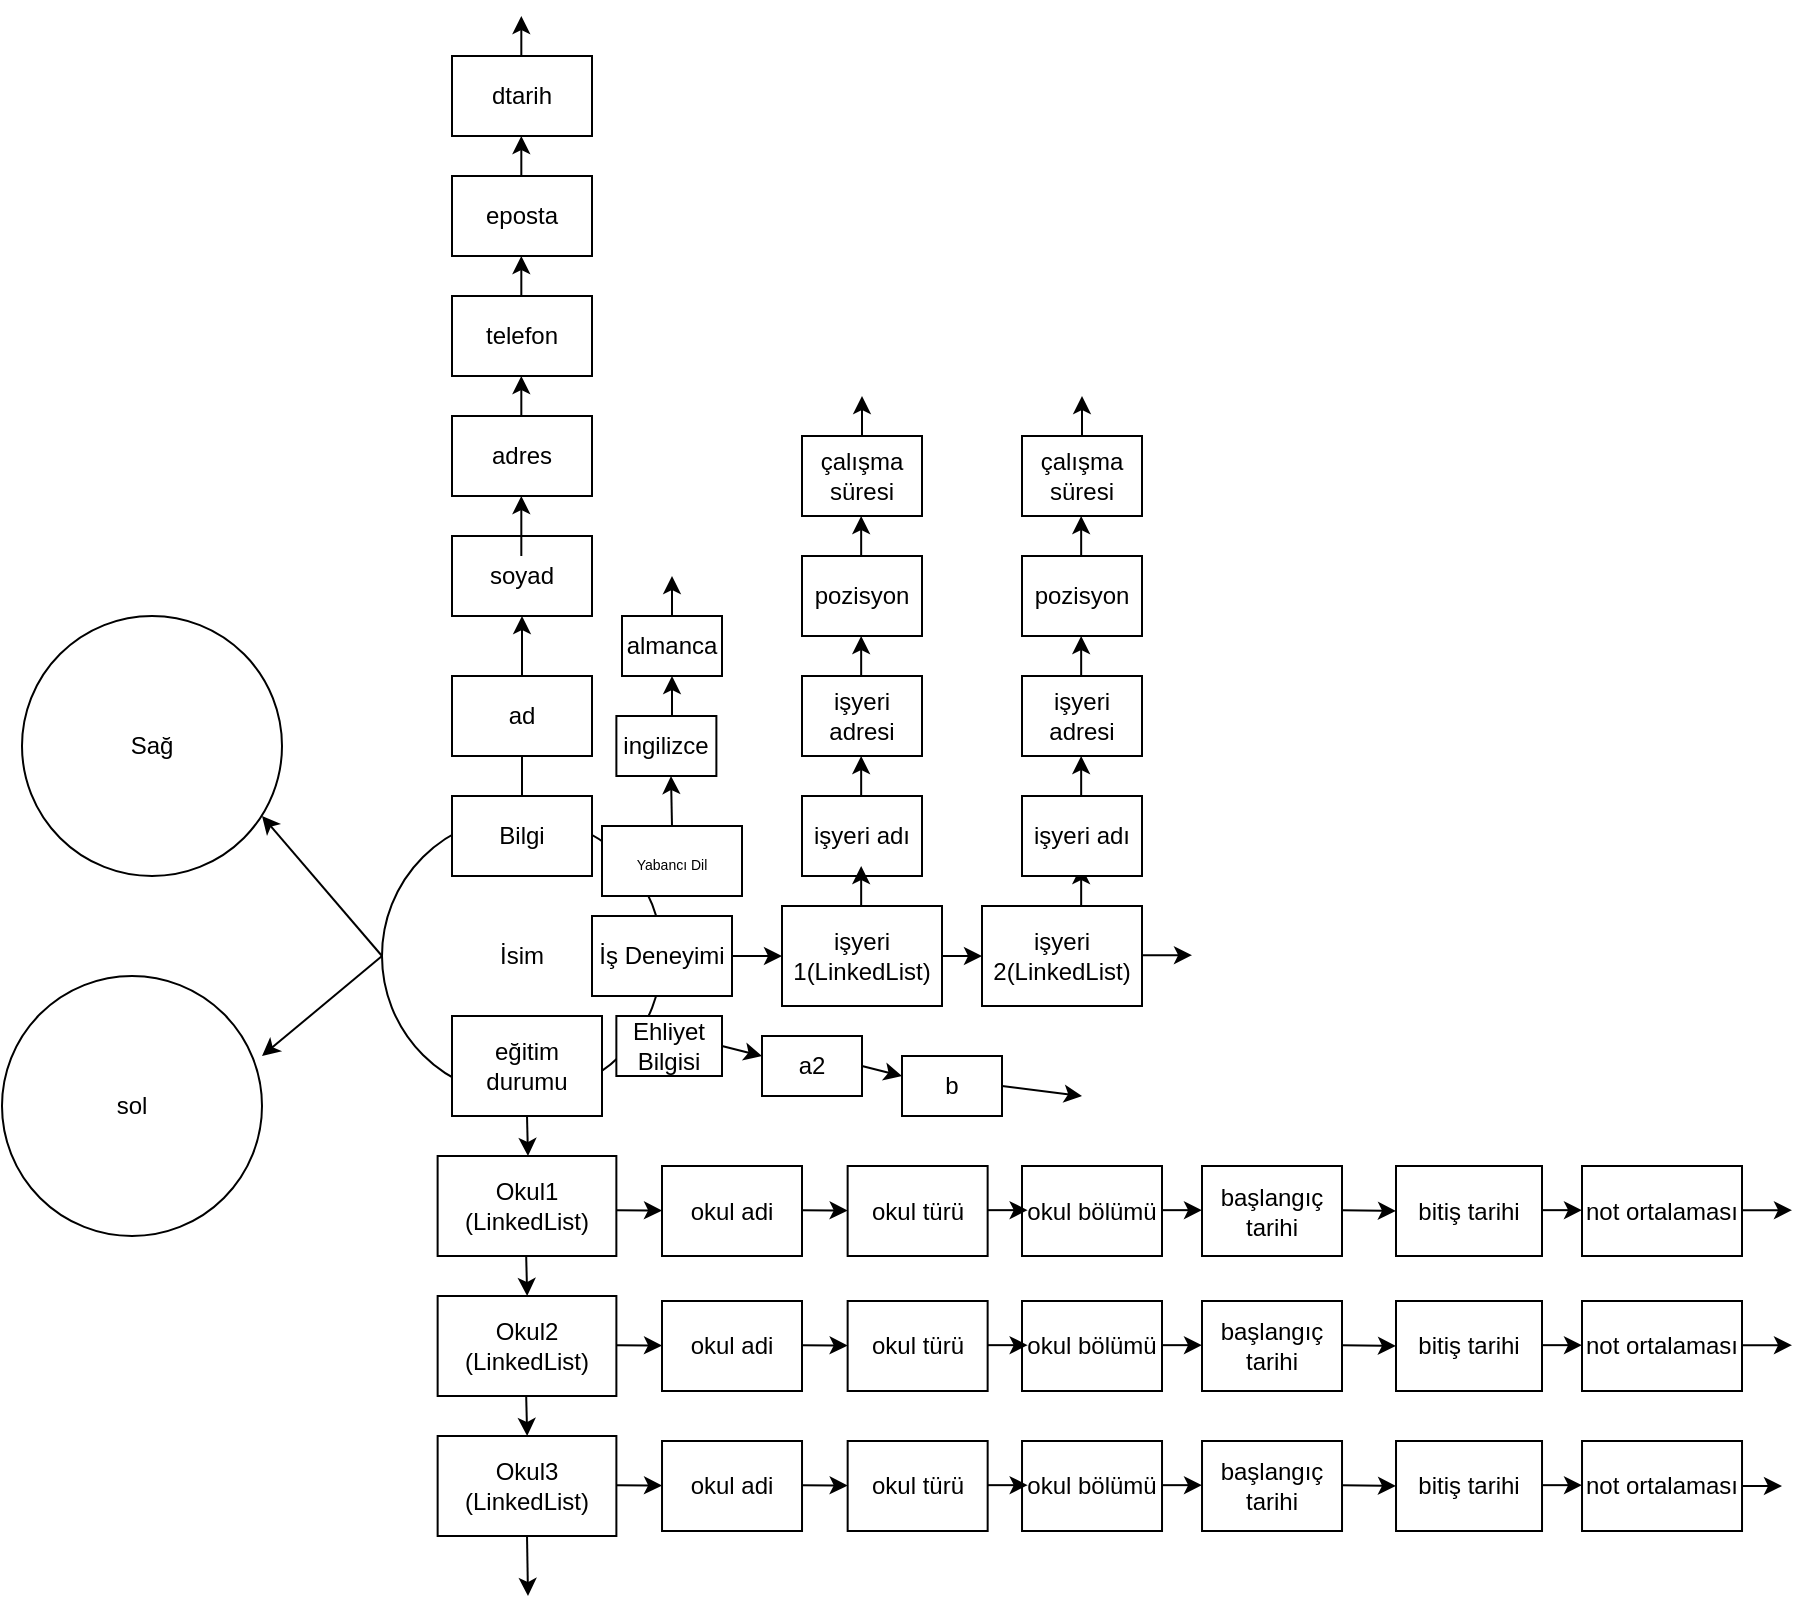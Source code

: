<mxfile version="13.9.8" type="device"><diagram id="X-HfJIva4T6j98sMZSNR" name="Page-1"><mxGraphModel dx="1733" dy="2117" grid="1" gridSize="10" guides="1" tooltips="1" connect="1" arrows="1" fold="1" page="1" pageScale="1" pageWidth="827" pageHeight="1169" math="0" shadow="0"><root><mxCell id="0"/><mxCell id="1" parent="0"/><mxCell id="jFc3w6d7ydzgebD3YX5j-1" value="İsim" style="ellipse;whiteSpace=wrap;html=1;aspect=fixed;" parent="1" vertex="1"><mxGeometry x="260" y="280" width="140" height="140" as="geometry"/></mxCell><mxCell id="jFc3w6d7ydzgebD3YX5j-2" value="Bilgi" style="rounded=0;whiteSpace=wrap;html=1;" parent="1" vertex="1"><mxGeometry x="295" y="270" width="70" height="40" as="geometry"/></mxCell><mxCell id="jFc3w6d7ydzgebD3YX5j-4" value="" style="endArrow=classic;html=1;exitX=0.5;exitY=0;exitDx=0;exitDy=0;" parent="1" source="jFc3w6d7ydzgebD3YX5j-2" edge="1"><mxGeometry width="50" height="50" relative="1" as="geometry"><mxPoint x="300" y="250" as="sourcePoint"/><mxPoint x="330" y="240" as="targetPoint"/></mxGeometry></mxCell><mxCell id="jFc3w6d7ydzgebD3YX5j-8" value="" style="edgeStyle=orthogonalEdgeStyle;rounded=0;orthogonalLoop=1;jettySize=auto;html=1;exitX=0.5;exitY=1;exitDx=0;exitDy=0;entryX=0.5;entryY=1;entryDx=0;entryDy=0;" parent="1" source="jFc3w6d7ydzgebD3YX5j-5" target="jFc3w6d7ydzgebD3YX5j-5" edge="1"><mxGeometry relative="1" as="geometry"/></mxCell><mxCell id="jFc3w6d7ydzgebD3YX5j-5" value="ad" style="rounded=0;whiteSpace=wrap;html=1;" parent="1" vertex="1"><mxGeometry x="295" y="210" width="70" height="40" as="geometry"/></mxCell><mxCell id="jFc3w6d7ydzgebD3YX5j-6" value="soyad" style="rounded=0;whiteSpace=wrap;html=1;" parent="1" vertex="1"><mxGeometry x="295" y="140" width="70" height="40" as="geometry"/></mxCell><mxCell id="jFc3w6d7ydzgebD3YX5j-7" value="" style="endArrow=classic;html=1;exitX=0.5;exitY=0;exitDx=0;exitDy=0;entryX=0.5;entryY=1;entryDx=0;entryDy=0;" parent="1" source="jFc3w6d7ydzgebD3YX5j-5" target="jFc3w6d7ydzgebD3YX5j-6" edge="1"><mxGeometry width="50" height="50" relative="1" as="geometry"><mxPoint x="340" y="280" as="sourcePoint"/><mxPoint x="340" y="250" as="targetPoint"/></mxGeometry></mxCell><mxCell id="jFc3w6d7ydzgebD3YX5j-9" value="" style="endArrow=classic;html=1;exitX=0.5;exitY=0;exitDx=0;exitDy=0;" parent="1" source="jFc3w6d7ydzgebD3YX5j-18" edge="1"><mxGeometry width="50" height="50" relative="1" as="geometry"><mxPoint x="404.5" y="280" as="sourcePoint"/><mxPoint x="404.5" y="260" as="targetPoint"/><Array as="points"/></mxGeometry></mxCell><mxCell id="jFc3w6d7ydzgebD3YX5j-11" value="" style="endArrow=classic;html=1;exitX=0.5;exitY=0;exitDx=0;exitDy=0;entryX=0.5;entryY=1;entryDx=0;entryDy=0;" parent="1" edge="1"><mxGeometry width="50" height="50" relative="1" as="geometry"><mxPoint x="329.66" y="-90" as="sourcePoint"/><mxPoint x="329.66" y="-120" as="targetPoint"/></mxGeometry></mxCell><mxCell id="jFc3w6d7ydzgebD3YX5j-12" value="" style="endArrow=classic;html=1;exitX=0.5;exitY=0;exitDx=0;exitDy=0;entryX=0.5;entryY=1;entryDx=0;entryDy=0;" parent="1" edge="1"><mxGeometry width="50" height="50" relative="1" as="geometry"><mxPoint x="329.66" y="-30" as="sourcePoint"/><mxPoint x="329.66" y="-60" as="targetPoint"/></mxGeometry></mxCell><mxCell id="jFc3w6d7ydzgebD3YX5j-13" value="" style="endArrow=classic;html=1;exitX=0.5;exitY=0;exitDx=0;exitDy=0;entryX=0.5;entryY=1;entryDx=0;entryDy=0;" parent="1" edge="1"><mxGeometry width="50" height="50" relative="1" as="geometry"><mxPoint x="329.66" y="30" as="sourcePoint"/><mxPoint x="329.66" as="targetPoint"/></mxGeometry></mxCell><mxCell id="jFc3w6d7ydzgebD3YX5j-14" value="" style="endArrow=classic;html=1;exitX=0.5;exitY=0;exitDx=0;exitDy=0;entryX=0.5;entryY=1;entryDx=0;entryDy=0;" parent="1" edge="1"><mxGeometry width="50" height="50" relative="1" as="geometry"><mxPoint x="329.66" y="90" as="sourcePoint"/><mxPoint x="329.66" y="60" as="targetPoint"/></mxGeometry></mxCell><mxCell id="jFc3w6d7ydzgebD3YX5j-15" value="" style="endArrow=classic;html=1;exitX=0.5;exitY=0;exitDx=0;exitDy=0;entryX=0.5;entryY=1;entryDx=0;entryDy=0;" parent="1" edge="1"><mxGeometry width="50" height="50" relative="1" as="geometry"><mxPoint x="329.66" y="150" as="sourcePoint"/><mxPoint x="329.66" y="120" as="targetPoint"/></mxGeometry></mxCell><mxCell id="jFc3w6d7ydzgebD3YX5j-16" value="adres" style="rounded=0;whiteSpace=wrap;html=1;" parent="1" vertex="1"><mxGeometry x="295" y="80" width="70" height="40" as="geometry"/></mxCell><mxCell id="jFc3w6d7ydzgebD3YX5j-17" value="telefon" style="rounded=0;whiteSpace=wrap;html=1;" parent="1" vertex="1"><mxGeometry x="295" y="20" width="70" height="40" as="geometry"/></mxCell><mxCell id="jFc3w6d7ydzgebD3YX5j-18" value="&lt;font style=&quot;font-size: 7px&quot;&gt;Yabancı Dil&lt;/font&gt;" style="rounded=0;whiteSpace=wrap;html=1;" parent="1" vertex="1"><mxGeometry x="370" y="285" width="70" height="35" as="geometry"/></mxCell><mxCell id="jFc3w6d7ydzgebD3YX5j-20" value="dtarih&lt;br&gt;" style="rounded=0;whiteSpace=wrap;html=1;" parent="1" vertex="1"><mxGeometry x="295" y="-100" width="70" height="40" as="geometry"/></mxCell><mxCell id="jFc3w6d7ydzgebD3YX5j-21" value="eposta" style="rounded=0;whiteSpace=wrap;html=1;" parent="1" vertex="1"><mxGeometry x="295" y="-40" width="70" height="40" as="geometry"/></mxCell><mxCell id="jFc3w6d7ydzgebD3YX5j-23" value="almanca" style="rounded=0;whiteSpace=wrap;html=1;" parent="1" vertex="1"><mxGeometry x="380" y="180" width="50" height="30" as="geometry"/></mxCell><mxCell id="jFc3w6d7ydzgebD3YX5j-24" value="ingilizce" style="rounded=0;whiteSpace=wrap;html=1;" parent="1" vertex="1"><mxGeometry x="377.19" y="230" width="50" height="30" as="geometry"/></mxCell><mxCell id="jFc3w6d7ydzgebD3YX5j-25" value="" style="endArrow=classic;html=1;entryX=0.5;entryY=1;entryDx=0;entryDy=0;" parent="1" target="jFc3w6d7ydzgebD3YX5j-23" edge="1"><mxGeometry width="50" height="50" relative="1" as="geometry"><mxPoint x="405" y="230" as="sourcePoint"/><mxPoint x="367.19" y="240" as="targetPoint"/><Array as="points"/></mxGeometry></mxCell><mxCell id="jFc3w6d7ydzgebD3YX5j-26" value="İş Deneyimi" style="rounded=0;whiteSpace=wrap;html=1;" parent="1" vertex="1"><mxGeometry x="365" y="330" width="70" height="40" as="geometry"/></mxCell><mxCell id="jFc3w6d7ydzgebD3YX5j-27" value="" style="endArrow=classic;html=1;exitX=1;exitY=0.5;exitDx=0;exitDy=0;" parent="1" source="jFc3w6d7ydzgebD3YX5j-26" edge="1"><mxGeometry width="50" height="50" relative="1" as="geometry"><mxPoint x="470" y="380" as="sourcePoint"/><mxPoint x="460" y="350" as="targetPoint"/></mxGeometry></mxCell><mxCell id="jFc3w6d7ydzgebD3YX5j-28" value="işyeri adı" style="rounded=0;whiteSpace=wrap;html=1;" parent="1" vertex="1"><mxGeometry x="470" y="270" width="60" height="40" as="geometry"/></mxCell><mxCell id="jFc3w6d7ydzgebD3YX5j-30" value="işyeri 1(LinkedList)" style="rounded=0;whiteSpace=wrap;html=1;" parent="1" vertex="1"><mxGeometry x="460" y="325" width="80" height="50" as="geometry"/></mxCell><mxCell id="jFc3w6d7ydzgebD3YX5j-31" value="pozisyon" style="rounded=0;whiteSpace=wrap;html=1;" parent="1" vertex="1"><mxGeometry x="470" y="150" width="60" height="40" as="geometry"/></mxCell><mxCell id="jFc3w6d7ydzgebD3YX5j-32" value="işyeri 2(LinkedList)" style="rounded=0;whiteSpace=wrap;html=1;" parent="1" vertex="1"><mxGeometry x="560" y="325" width="80" height="50" as="geometry"/></mxCell><mxCell id="jFc3w6d7ydzgebD3YX5j-33" value="çalışma süresi" style="rounded=0;whiteSpace=wrap;html=1;" parent="1" vertex="1"><mxGeometry x="470" y="90" width="60" height="40" as="geometry"/></mxCell><mxCell id="jFc3w6d7ydzgebD3YX5j-34" value="işyeri adresi" style="rounded=0;whiteSpace=wrap;html=1;" parent="1" vertex="1"><mxGeometry x="470" y="210" width="60" height="40" as="geometry"/></mxCell><mxCell id="jFc3w6d7ydzgebD3YX5j-38" value="not ortalaması" style="rounded=0;whiteSpace=wrap;html=1;" parent="1" vertex="1"><mxGeometry x="860" y="455" width="80" height="45" as="geometry"/></mxCell><mxCell id="jFc3w6d7ydzgebD3YX5j-39" value="bitiş tarihi" style="rounded=0;whiteSpace=wrap;html=1;" parent="1" vertex="1"><mxGeometry x="767" y="455" width="73" height="45" as="geometry"/></mxCell><mxCell id="jFc3w6d7ydzgebD3YX5j-40" value="başlangıç tarihi" style="rounded=0;whiteSpace=wrap;html=1;" parent="1" vertex="1"><mxGeometry x="670" y="455" width="70" height="45" as="geometry"/></mxCell><mxCell id="jFc3w6d7ydzgebD3YX5j-41" value="okul bölümü" style="rounded=0;whiteSpace=wrap;html=1;" parent="1" vertex="1"><mxGeometry x="580" y="455" width="70" height="45" as="geometry"/></mxCell><mxCell id="jFc3w6d7ydzgebD3YX5j-42" value="okul adi" style="rounded=0;whiteSpace=wrap;html=1;" parent="1" vertex="1"><mxGeometry x="400" y="455" width="70" height="45" as="geometry"/></mxCell><mxCell id="jFc3w6d7ydzgebD3YX5j-43" value="Okul1&lt;br&gt;(LinkedList)" style="rounded=0;whiteSpace=wrap;html=1;" parent="1" vertex="1"><mxGeometry x="287.81" y="450" width="89.37" height="50" as="geometry"/></mxCell><mxCell id="jFc3w6d7ydzgebD3YX5j-44" value="eğitim durumu" style="rounded=0;whiteSpace=wrap;html=1;" parent="1" vertex="1"><mxGeometry x="295" y="380" width="75" height="50" as="geometry"/></mxCell><mxCell id="jFc3w6d7ydzgebD3YX5j-45" value="" style="endArrow=classic;html=1;" parent="1" edge="1"><mxGeometry width="50" height="50" relative="1" as="geometry"><mxPoint x="640" y="349.58" as="sourcePoint"/><mxPoint x="665" y="349.58" as="targetPoint"/></mxGeometry></mxCell><mxCell id="jFc3w6d7ydzgebD3YX5j-59" value="" style="endArrow=classic;html=1;" parent="1" edge="1"><mxGeometry width="50" height="50" relative="1" as="geometry"><mxPoint x="499.58" y="325" as="sourcePoint"/><mxPoint x="499.58" y="305" as="targetPoint"/></mxGeometry></mxCell><mxCell id="jFc3w6d7ydzgebD3YX5j-60" value="" style="endArrow=classic;html=1;exitX=1;exitY=0.5;exitDx=0;exitDy=0;entryX=0;entryY=0.5;entryDx=0;entryDy=0;" parent="1" source="jFc3w6d7ydzgebD3YX5j-30" target="jFc3w6d7ydzgebD3YX5j-32" edge="1"><mxGeometry width="50" height="50" relative="1" as="geometry"><mxPoint x="440" y="560" as="sourcePoint"/><mxPoint x="465" y="560" as="targetPoint"/></mxGeometry></mxCell><mxCell id="jFc3w6d7ydzgebD3YX5j-70" value="" style="endArrow=classic;html=1;" parent="1" edge="1"><mxGeometry width="50" height="50" relative="1" as="geometry"><mxPoint x="499.58" y="270" as="sourcePoint"/><mxPoint x="499.58" y="250" as="targetPoint"/></mxGeometry></mxCell><mxCell id="jFc3w6d7ydzgebD3YX5j-71" value="" style="endArrow=classic;html=1;" parent="1" edge="1"><mxGeometry width="50" height="50" relative="1" as="geometry"><mxPoint x="499.58" y="210" as="sourcePoint"/><mxPoint x="499.58" y="190" as="targetPoint"/></mxGeometry></mxCell><mxCell id="jFc3w6d7ydzgebD3YX5j-72" value="" style="endArrow=classic;html=1;" parent="1" edge="1"><mxGeometry width="50" height="50" relative="1" as="geometry"><mxPoint x="499.58" y="150" as="sourcePoint"/><mxPoint x="499.58" y="130" as="targetPoint"/></mxGeometry></mxCell><mxCell id="jFc3w6d7ydzgebD3YX5j-73" value="" style="endArrow=classic;html=1;" parent="1" edge="1"><mxGeometry width="50" height="50" relative="1" as="geometry"><mxPoint x="609.58" y="325" as="sourcePoint"/><mxPoint x="609.58" y="305" as="targetPoint"/></mxGeometry></mxCell><mxCell id="jFc3w6d7ydzgebD3YX5j-74" value="" style="endArrow=classic;html=1;exitX=0.5;exitY=1;exitDx=0;exitDy=0;" parent="1" source="jFc3w6d7ydzgebD3YX5j-44" edge="1"><mxGeometry width="50" height="50" relative="1" as="geometry"><mxPoint x="480" y="600" as="sourcePoint"/><mxPoint x="333" y="450" as="targetPoint"/></mxGeometry></mxCell><mxCell id="jFc3w6d7ydzgebD3YX5j-85" value="işyeri adı" style="rounded=0;whiteSpace=wrap;html=1;" parent="1" vertex="1"><mxGeometry x="580" y="270" width="60" height="40" as="geometry"/></mxCell><mxCell id="jFc3w6d7ydzgebD3YX5j-86" value="pozisyon" style="rounded=0;whiteSpace=wrap;html=1;" parent="1" vertex="1"><mxGeometry x="580" y="150" width="60" height="40" as="geometry"/></mxCell><mxCell id="jFc3w6d7ydzgebD3YX5j-87" value="çalışma süresi" style="rounded=0;whiteSpace=wrap;html=1;" parent="1" vertex="1"><mxGeometry x="580" y="90" width="60" height="40" as="geometry"/></mxCell><mxCell id="jFc3w6d7ydzgebD3YX5j-88" value="işyeri adresi" style="rounded=0;whiteSpace=wrap;html=1;" parent="1" vertex="1"><mxGeometry x="580" y="210" width="60" height="40" as="geometry"/></mxCell><mxCell id="jFc3w6d7ydzgebD3YX5j-89" value="" style="endArrow=classic;html=1;" parent="1" edge="1"><mxGeometry width="50" height="50" relative="1" as="geometry"><mxPoint x="609.58" y="270.0" as="sourcePoint"/><mxPoint x="609.58" y="250.0" as="targetPoint"/></mxGeometry></mxCell><mxCell id="jFc3w6d7ydzgebD3YX5j-90" value="" style="endArrow=classic;html=1;" parent="1" edge="1"><mxGeometry width="50" height="50" relative="1" as="geometry"><mxPoint x="609.58" y="210.0" as="sourcePoint"/><mxPoint x="609.58" y="190.0" as="targetPoint"/></mxGeometry></mxCell><mxCell id="jFc3w6d7ydzgebD3YX5j-91" value="" style="endArrow=classic;html=1;" parent="1" edge="1"><mxGeometry width="50" height="50" relative="1" as="geometry"><mxPoint x="609.58" y="150.0" as="sourcePoint"/><mxPoint x="609.58" y="130.0" as="targetPoint"/></mxGeometry></mxCell><mxCell id="jFc3w6d7ydzgebD3YX5j-99" value="" style="endArrow=classic;html=1;exitX=0.5;exitY=1;exitDx=0;exitDy=0;" parent="1" edge="1"><mxGeometry width="50" height="50" relative="1" as="geometry"><mxPoint x="332.09" y="500" as="sourcePoint"/><mxPoint x="332.59" y="520" as="targetPoint"/></mxGeometry></mxCell><mxCell id="jFc3w6d7ydzgebD3YX5j-100" value="" style="endArrow=classic;html=1;exitX=0.5;exitY=1;exitDx=0;exitDy=0;" parent="1" edge="1"><mxGeometry width="50" height="50" relative="1" as="geometry"><mxPoint x="332.09" y="570" as="sourcePoint"/><mxPoint x="332.59" y="590" as="targetPoint"/></mxGeometry></mxCell><mxCell id="jFc3w6d7ydzgebD3YX5j-116" value="Okul2&lt;br&gt;(LinkedList)" style="rounded=0;whiteSpace=wrap;html=1;" parent="1" vertex="1"><mxGeometry x="287.82" y="520" width="89.37" height="50" as="geometry"/></mxCell><mxCell id="jFc3w6d7ydzgebD3YX5j-117" value="Okul3&lt;br&gt;(LinkedList)" style="rounded=0;whiteSpace=wrap;html=1;" parent="1" vertex="1"><mxGeometry x="287.82" y="590" width="89.37" height="50" as="geometry"/></mxCell><mxCell id="jFc3w6d7ydzgebD3YX5j-119" value="" style="endArrow=classic;html=1;" parent="1" target="jFc3w6d7ydzgebD3YX5j-42" edge="1"><mxGeometry width="50" height="50" relative="1" as="geometry"><mxPoint x="377.18" y="477.08" as="sourcePoint"/><mxPoint x="397.18" y="477.08" as="targetPoint"/></mxGeometry></mxCell><mxCell id="jFc3w6d7ydzgebD3YX5j-120" value="" style="endArrow=classic;html=1;" parent="1" edge="1"><mxGeometry width="50" height="50" relative="1" as="geometry"><mxPoint x="562.82" y="477.08" as="sourcePoint"/><mxPoint x="582.82" y="477.08" as="targetPoint"/></mxGeometry></mxCell><mxCell id="jFc3w6d7ydzgebD3YX5j-121" value="" style="endArrow=classic;html=1;" parent="1" edge="1"><mxGeometry width="50" height="50" relative="1" as="geometry"><mxPoint x="650" y="477.08" as="sourcePoint"/><mxPoint x="670" y="477.08" as="targetPoint"/></mxGeometry></mxCell><mxCell id="jFc3w6d7ydzgebD3YX5j-122" value="" style="endArrow=classic;html=1;entryX=0;entryY=0.5;entryDx=0;entryDy=0;" parent="1" target="jFc3w6d7ydzgebD3YX5j-39" edge="1"><mxGeometry width="50" height="50" relative="1" as="geometry"><mxPoint x="740" y="477.08" as="sourcePoint"/><mxPoint x="760" y="477.08" as="targetPoint"/></mxGeometry></mxCell><mxCell id="jFc3w6d7ydzgebD3YX5j-123" value="" style="endArrow=classic;html=1;" parent="1" edge="1"><mxGeometry width="50" height="50" relative="1" as="geometry"><mxPoint x="840" y="477.08" as="sourcePoint"/><mxPoint x="860" y="477.08" as="targetPoint"/></mxGeometry></mxCell><mxCell id="jFc3w6d7ydzgebD3YX5j-127" value="okul türü" style="rounded=0;whiteSpace=wrap;html=1;" parent="1" vertex="1"><mxGeometry x="492.82" y="455" width="70" height="45" as="geometry"/></mxCell><mxCell id="jFc3w6d7ydzgebD3YX5j-128" value="" style="endArrow=classic;html=1;" parent="1" target="jFc3w6d7ydzgebD3YX5j-127" edge="1"><mxGeometry width="50" height="50" relative="1" as="geometry"><mxPoint x="470.0" y="477.08" as="sourcePoint"/><mxPoint x="490" y="477.08" as="targetPoint"/></mxGeometry></mxCell><mxCell id="jFc3w6d7ydzgebD3YX5j-129" value="not ortalaması" style="rounded=0;whiteSpace=wrap;html=1;" parent="1" vertex="1"><mxGeometry x="860" y="522.5" width="80" height="45" as="geometry"/></mxCell><mxCell id="jFc3w6d7ydzgebD3YX5j-130" value="bitiş tarihi" style="rounded=0;whiteSpace=wrap;html=1;" parent="1" vertex="1"><mxGeometry x="767" y="522.5" width="73" height="45" as="geometry"/></mxCell><mxCell id="jFc3w6d7ydzgebD3YX5j-131" value="başlangıç tarihi" style="rounded=0;whiteSpace=wrap;html=1;" parent="1" vertex="1"><mxGeometry x="670" y="522.5" width="70" height="45" as="geometry"/></mxCell><mxCell id="jFc3w6d7ydzgebD3YX5j-132" value="okul bölümü" style="rounded=0;whiteSpace=wrap;html=1;" parent="1" vertex="1"><mxGeometry x="580" y="522.5" width="70" height="45" as="geometry"/></mxCell><mxCell id="jFc3w6d7ydzgebD3YX5j-133" value="okul adi" style="rounded=0;whiteSpace=wrap;html=1;" parent="1" vertex="1"><mxGeometry x="400" y="522.5" width="70" height="45" as="geometry"/></mxCell><mxCell id="jFc3w6d7ydzgebD3YX5j-134" value="" style="endArrow=classic;html=1;" parent="1" target="jFc3w6d7ydzgebD3YX5j-133" edge="1"><mxGeometry width="50" height="50" relative="1" as="geometry"><mxPoint x="377.18" y="544.58" as="sourcePoint"/><mxPoint x="397.18" y="544.58" as="targetPoint"/></mxGeometry></mxCell><mxCell id="jFc3w6d7ydzgebD3YX5j-135" value="" style="endArrow=classic;html=1;" parent="1" edge="1"><mxGeometry width="50" height="50" relative="1" as="geometry"><mxPoint x="562.82" y="544.58" as="sourcePoint"/><mxPoint x="582.82" y="544.58" as="targetPoint"/></mxGeometry></mxCell><mxCell id="jFc3w6d7ydzgebD3YX5j-136" value="" style="endArrow=classic;html=1;" parent="1" edge="1"><mxGeometry width="50" height="50" relative="1" as="geometry"><mxPoint x="650" y="544.58" as="sourcePoint"/><mxPoint x="670" y="544.58" as="targetPoint"/></mxGeometry></mxCell><mxCell id="jFc3w6d7ydzgebD3YX5j-137" value="" style="endArrow=classic;html=1;entryX=0;entryY=0.5;entryDx=0;entryDy=0;" parent="1" target="jFc3w6d7ydzgebD3YX5j-130" edge="1"><mxGeometry width="50" height="50" relative="1" as="geometry"><mxPoint x="740" y="544.58" as="sourcePoint"/><mxPoint x="760" y="544.58" as="targetPoint"/></mxGeometry></mxCell><mxCell id="jFc3w6d7ydzgebD3YX5j-138" value="" style="endArrow=classic;html=1;" parent="1" edge="1"><mxGeometry width="50" height="50" relative="1" as="geometry"><mxPoint x="840" y="544.58" as="sourcePoint"/><mxPoint x="860" y="544.58" as="targetPoint"/></mxGeometry></mxCell><mxCell id="jFc3w6d7ydzgebD3YX5j-139" value="okul türü" style="rounded=0;whiteSpace=wrap;html=1;" parent="1" vertex="1"><mxGeometry x="492.82" y="522.5" width="70" height="45" as="geometry"/></mxCell><mxCell id="jFc3w6d7ydzgebD3YX5j-140" value="" style="endArrow=classic;html=1;" parent="1" target="jFc3w6d7ydzgebD3YX5j-139" edge="1"><mxGeometry width="50" height="50" relative="1" as="geometry"><mxPoint x="470" y="544.58" as="sourcePoint"/><mxPoint x="490" y="544.58" as="targetPoint"/></mxGeometry></mxCell><mxCell id="jFc3w6d7ydzgebD3YX5j-141" value="not ortalaması" style="rounded=0;whiteSpace=wrap;html=1;" parent="1" vertex="1"><mxGeometry x="860.01" y="592.5" width="80" height="45" as="geometry"/></mxCell><mxCell id="jFc3w6d7ydzgebD3YX5j-142" value="bitiş tarihi" style="rounded=0;whiteSpace=wrap;html=1;" parent="1" vertex="1"><mxGeometry x="767.01" y="592.5" width="73" height="45" as="geometry"/></mxCell><mxCell id="jFc3w6d7ydzgebD3YX5j-143" value="başlangıç tarihi" style="rounded=0;whiteSpace=wrap;html=1;" parent="1" vertex="1"><mxGeometry x="670.01" y="592.5" width="70" height="45" as="geometry"/></mxCell><mxCell id="jFc3w6d7ydzgebD3YX5j-144" value="okul bölümü" style="rounded=0;whiteSpace=wrap;html=1;" parent="1" vertex="1"><mxGeometry x="580.01" y="592.5" width="70" height="45" as="geometry"/></mxCell><mxCell id="jFc3w6d7ydzgebD3YX5j-145" value="okul adi" style="rounded=0;whiteSpace=wrap;html=1;" parent="1" vertex="1"><mxGeometry x="400.01" y="592.5" width="70" height="45" as="geometry"/></mxCell><mxCell id="jFc3w6d7ydzgebD3YX5j-146" value="" style="endArrow=classic;html=1;" parent="1" target="jFc3w6d7ydzgebD3YX5j-145" edge="1"><mxGeometry width="50" height="50" relative="1" as="geometry"><mxPoint x="377.19" y="614.58" as="sourcePoint"/><mxPoint x="397.19" y="614.58" as="targetPoint"/></mxGeometry></mxCell><mxCell id="jFc3w6d7ydzgebD3YX5j-147" value="" style="endArrow=classic;html=1;" parent="1" edge="1"><mxGeometry width="50" height="50" relative="1" as="geometry"><mxPoint x="562.83" y="614.58" as="sourcePoint"/><mxPoint x="582.83" y="614.58" as="targetPoint"/></mxGeometry></mxCell><mxCell id="jFc3w6d7ydzgebD3YX5j-148" value="" style="endArrow=classic;html=1;" parent="1" edge="1"><mxGeometry width="50" height="50" relative="1" as="geometry"><mxPoint x="650.01" y="614.58" as="sourcePoint"/><mxPoint x="670.01" y="614.58" as="targetPoint"/></mxGeometry></mxCell><mxCell id="jFc3w6d7ydzgebD3YX5j-149" value="" style="endArrow=classic;html=1;entryX=0;entryY=0.5;entryDx=0;entryDy=0;" parent="1" target="jFc3w6d7ydzgebD3YX5j-142" edge="1"><mxGeometry width="50" height="50" relative="1" as="geometry"><mxPoint x="740.01" y="614.58" as="sourcePoint"/><mxPoint x="760.01" y="614.58" as="targetPoint"/></mxGeometry></mxCell><mxCell id="jFc3w6d7ydzgebD3YX5j-150" value="" style="endArrow=classic;html=1;" parent="1" edge="1"><mxGeometry width="50" height="50" relative="1" as="geometry"><mxPoint x="840.01" y="614.58" as="sourcePoint"/><mxPoint x="860.01" y="614.58" as="targetPoint"/></mxGeometry></mxCell><mxCell id="jFc3w6d7ydzgebD3YX5j-151" value="okul türü" style="rounded=0;whiteSpace=wrap;html=1;" parent="1" vertex="1"><mxGeometry x="492.83" y="592.5" width="70" height="45" as="geometry"/></mxCell><mxCell id="jFc3w6d7ydzgebD3YX5j-152" value="" style="endArrow=classic;html=1;" parent="1" target="jFc3w6d7ydzgebD3YX5j-151" edge="1"><mxGeometry width="50" height="50" relative="1" as="geometry"><mxPoint x="470.01" y="614.58" as="sourcePoint"/><mxPoint x="490.01" y="614.58" as="targetPoint"/></mxGeometry></mxCell><mxCell id="jFc3w6d7ydzgebD3YX5j-153" value="" style="endArrow=classic;html=1;exitX=0.5;exitY=0;exitDx=0;exitDy=0;" parent="1" source="jFc3w6d7ydzgebD3YX5j-23" edge="1"><mxGeometry width="50" height="50" relative="1" as="geometry"><mxPoint x="427.19" y="190.0" as="sourcePoint"/><mxPoint x="405" y="160" as="targetPoint"/></mxGeometry></mxCell><mxCell id="jFc3w6d7ydzgebD3YX5j-154" value="" style="endArrow=classic;html=1;exitX=0.5;exitY=1;exitDx=0;exitDy=0;" parent="1" source="jFc3w6d7ydzgebD3YX5j-117" edge="1"><mxGeometry width="50" height="50" relative="1" as="geometry"><mxPoint x="325" y="670" as="sourcePoint"/><mxPoint x="333" y="670" as="targetPoint"/></mxGeometry></mxCell><mxCell id="jFc3w6d7ydzgebD3YX5j-155" value="" style="endArrow=classic;html=1;" parent="1" edge="1"><mxGeometry width="50" height="50" relative="1" as="geometry"><mxPoint x="940" y="544.58" as="sourcePoint"/><mxPoint x="965" y="544.58" as="targetPoint"/></mxGeometry></mxCell><mxCell id="jFc3w6d7ydzgebD3YX5j-156" value="" style="endArrow=classic;html=1;" parent="1" edge="1"><mxGeometry width="50" height="50" relative="1" as="geometry"><mxPoint x="940" y="477.08" as="sourcePoint"/><mxPoint x="965" y="477.08" as="targetPoint"/></mxGeometry></mxCell><mxCell id="jFc3w6d7ydzgebD3YX5j-157" value="" style="endArrow=classic;html=1;exitX=0.5;exitY=0;exitDx=0;exitDy=0;" parent="1" source="jFc3w6d7ydzgebD3YX5j-33" edge="1"><mxGeometry width="50" height="50" relative="1" as="geometry"><mxPoint x="492.83" y="70.0" as="sourcePoint"/><mxPoint x="500" y="70" as="targetPoint"/></mxGeometry></mxCell><mxCell id="jFc3w6d7ydzgebD3YX5j-158" value="" style="endArrow=classic;html=1;exitX=0.5;exitY=0;exitDx=0;exitDy=0;" parent="1" source="jFc3w6d7ydzgebD3YX5j-87" edge="1"><mxGeometry width="50" height="50" relative="1" as="geometry"><mxPoint x="660" y="369.58" as="sourcePoint"/><mxPoint x="610" y="70" as="targetPoint"/></mxGeometry></mxCell><mxCell id="jFc3w6d7ydzgebD3YX5j-159" value="" style="endArrow=classic;html=1;exitX=1;exitY=0.5;exitDx=0;exitDy=0;" parent="1" source="jFc3w6d7ydzgebD3YX5j-141" edge="1"><mxGeometry width="50" height="50" relative="1" as="geometry"><mxPoint x="950" y="554.58" as="sourcePoint"/><mxPoint x="960" y="615" as="targetPoint"/></mxGeometry></mxCell><mxCell id="jFc3w6d7ydzgebD3YX5j-160" value="" style="endArrow=classic;html=1;exitX=0;exitY=0.5;exitDx=0;exitDy=0;" parent="1" source="jFc3w6d7ydzgebD3YX5j-1" edge="1"><mxGeometry width="50" height="50" relative="1" as="geometry"><mxPoint x="180" y="310" as="sourcePoint"/><mxPoint x="200" y="280" as="targetPoint"/></mxGeometry></mxCell><mxCell id="jFc3w6d7ydzgebD3YX5j-163" value="" style="endArrow=classic;html=1;" parent="1" edge="1"><mxGeometry width="50" height="50" relative="1" as="geometry"><mxPoint x="260" y="350" as="sourcePoint"/><mxPoint x="200" y="400" as="targetPoint"/></mxGeometry></mxCell><mxCell id="jFc3w6d7ydzgebD3YX5j-164" value="Sağ" style="ellipse;whiteSpace=wrap;html=1;aspect=fixed;" parent="1" vertex="1"><mxGeometry x="80" y="180" width="130" height="130" as="geometry"/></mxCell><mxCell id="jFc3w6d7ydzgebD3YX5j-166" value="sol" style="ellipse;whiteSpace=wrap;html=1;aspect=fixed;" parent="1" vertex="1"><mxGeometry x="70" y="360" width="130" height="130" as="geometry"/></mxCell><mxCell id="gRA9ZUlxugDAoXaSci7g-1" value="Ehliyet Bilgisi" style="rounded=0;whiteSpace=wrap;html=1;" parent="1" vertex="1"><mxGeometry x="377.18" y="380" width="52.82" height="30" as="geometry"/></mxCell><mxCell id="gRA9ZUlxugDAoXaSci7g-2" value="" style="endArrow=classic;html=1;exitX=1;exitY=0.5;exitDx=0;exitDy=0;" parent="1" source="gRA9ZUlxugDAoXaSci7g-1" edge="1"><mxGeometry width="50" height="50" relative="1" as="geometry"><mxPoint x="440.5" y="410" as="sourcePoint"/><mxPoint x="450" y="400" as="targetPoint"/><Array as="points"/></mxGeometry></mxCell><mxCell id="gRA9ZUlxugDAoXaSci7g-3" value="a2" style="rounded=0;whiteSpace=wrap;html=1;" parent="1" vertex="1"><mxGeometry x="450" y="390" width="50" height="30" as="geometry"/></mxCell><mxCell id="gRA9ZUlxugDAoXaSci7g-4" value="" style="endArrow=classic;html=1;exitX=1;exitY=0.5;exitDx=0;exitDy=0;" parent="1" source="gRA9ZUlxugDAoXaSci7g-3" edge="1"><mxGeometry width="50" height="50" relative="1" as="geometry"><mxPoint x="440" y="405.0" as="sourcePoint"/><mxPoint x="520" y="410" as="targetPoint"/><Array as="points"/></mxGeometry></mxCell><mxCell id="gRA9ZUlxugDAoXaSci7g-5" value="b" style="rounded=0;whiteSpace=wrap;html=1;" parent="1" vertex="1"><mxGeometry x="520" y="400" width="50" height="30" as="geometry"/></mxCell><mxCell id="gRA9ZUlxugDAoXaSci7g-6" value="" style="endArrow=classic;html=1;" parent="1" edge="1"><mxGeometry width="50" height="50" relative="1" as="geometry"><mxPoint x="570" y="415" as="sourcePoint"/><mxPoint x="610" y="420" as="targetPoint"/><Array as="points"/></mxGeometry></mxCell></root></mxGraphModel></diagram></mxfile>